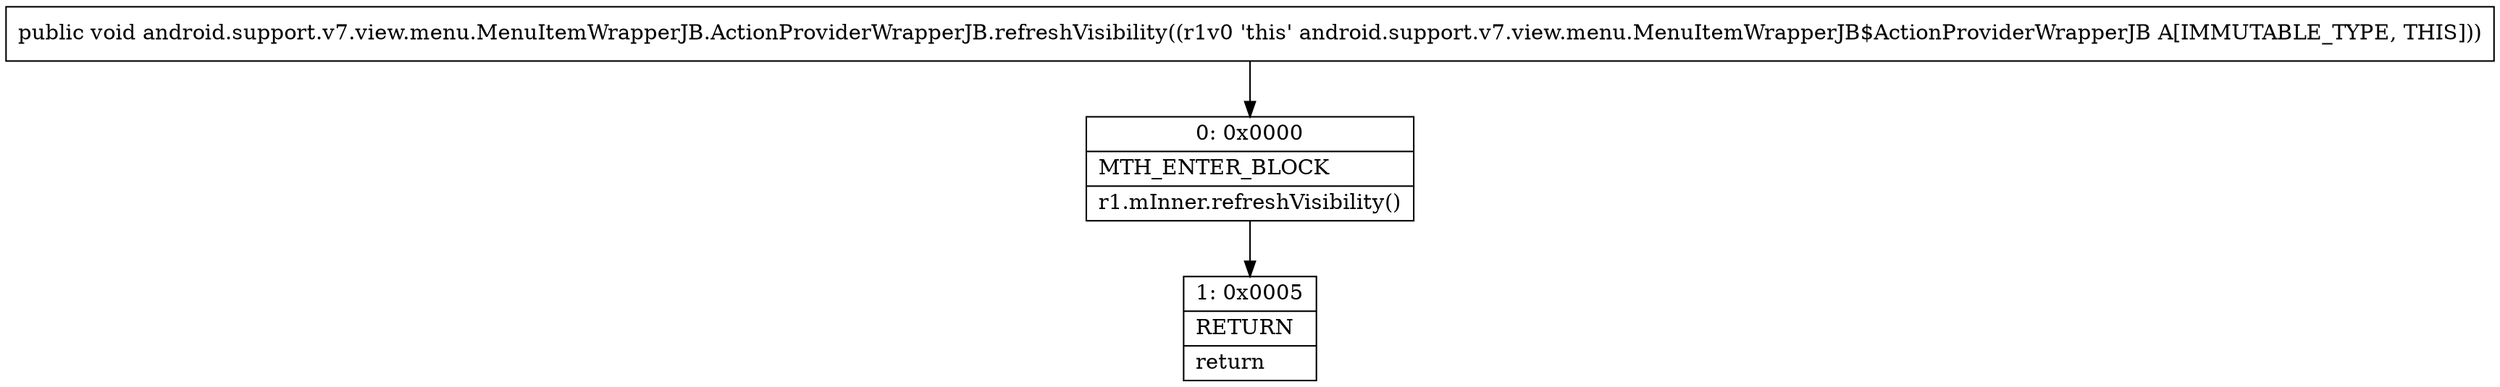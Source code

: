 digraph "CFG forandroid.support.v7.view.menu.MenuItemWrapperJB.ActionProviderWrapperJB.refreshVisibility()V" {
Node_0 [shape=record,label="{0\:\ 0x0000|MTH_ENTER_BLOCK\l|r1.mInner.refreshVisibility()\l}"];
Node_1 [shape=record,label="{1\:\ 0x0005|RETURN\l|return\l}"];
MethodNode[shape=record,label="{public void android.support.v7.view.menu.MenuItemWrapperJB.ActionProviderWrapperJB.refreshVisibility((r1v0 'this' android.support.v7.view.menu.MenuItemWrapperJB$ActionProviderWrapperJB A[IMMUTABLE_TYPE, THIS])) }"];
MethodNode -> Node_0;
Node_0 -> Node_1;
}

